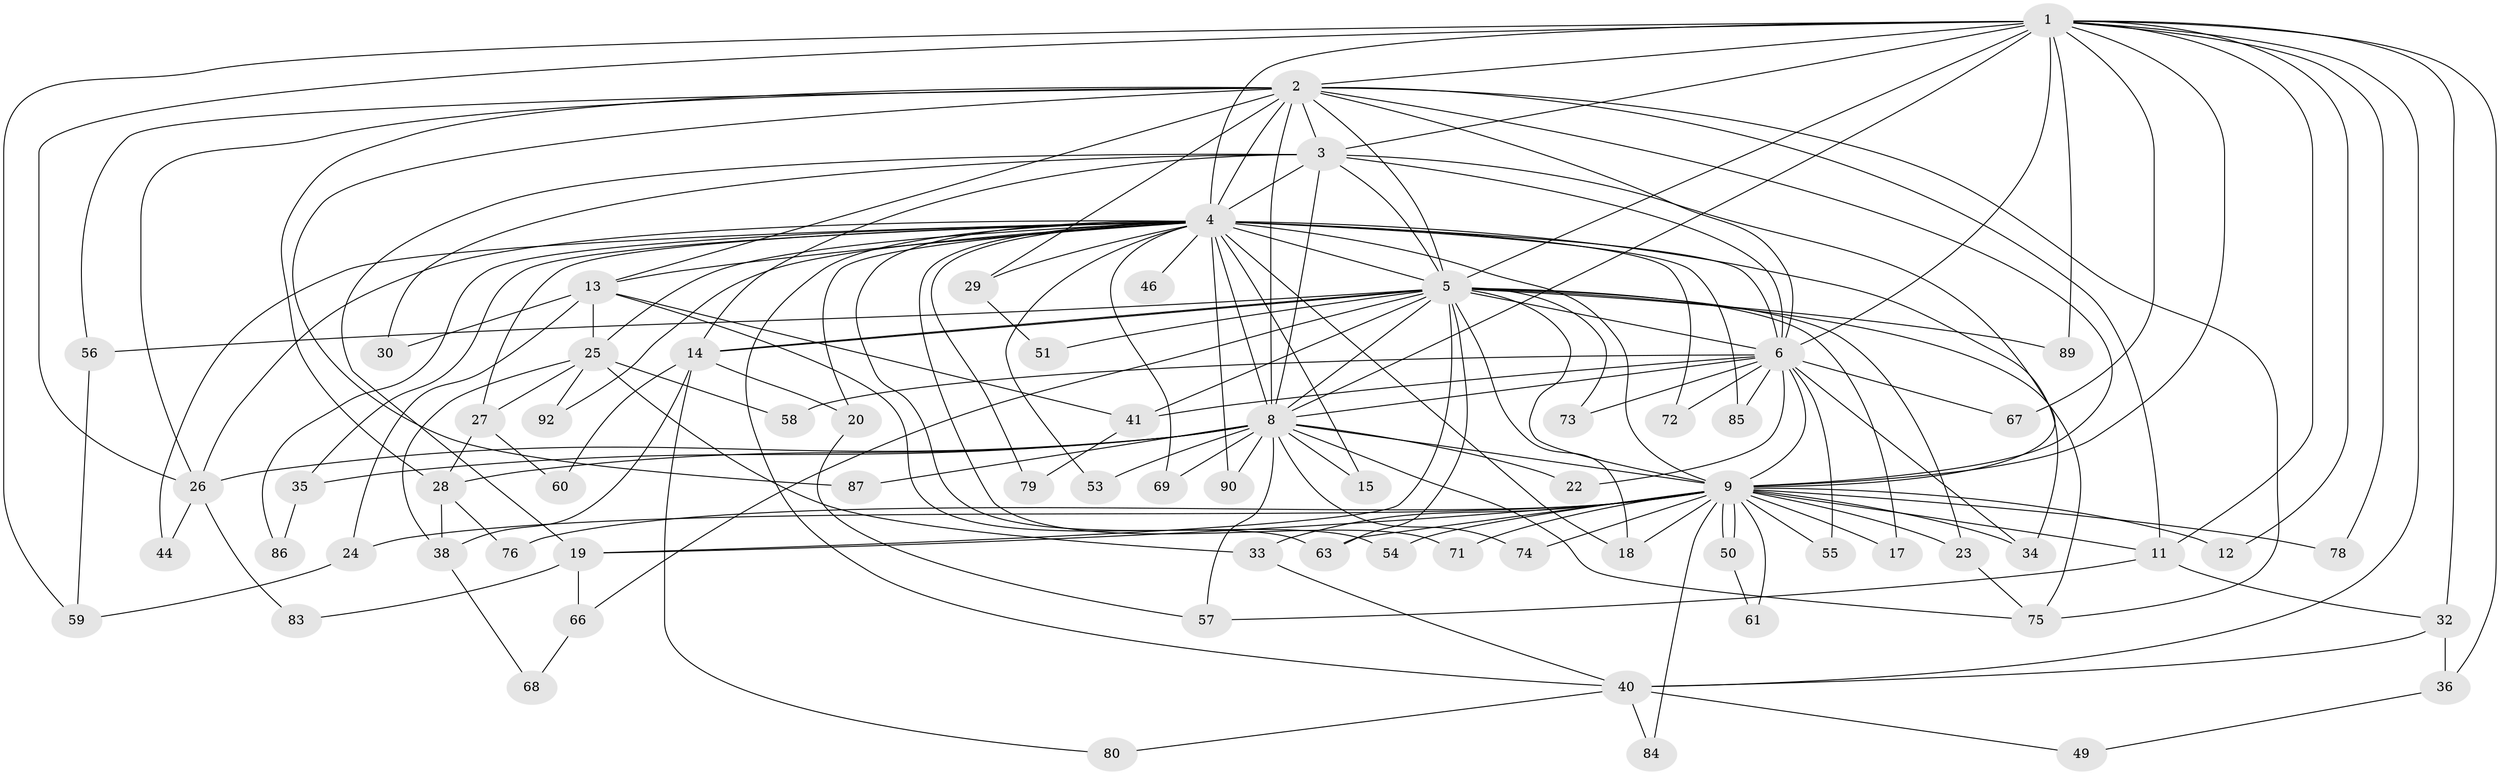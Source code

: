 // original degree distribution, {18: 0.010752688172043012, 11: 0.010752688172043012, 12: 0.010752688172043012, 25: 0.010752688172043012, 22: 0.010752688172043012, 19: 0.010752688172043012, 15: 0.010752688172043012, 21: 0.021505376344086023, 28: 0.010752688172043012, 4: 0.07526881720430108, 2: 0.5161290322580645, 8: 0.021505376344086023, 6: 0.021505376344086023, 3: 0.22580645161290322, 5: 0.03225806451612903}
// Generated by graph-tools (version 1.1) at 2025/41/03/06/25 10:41:38]
// undirected, 70 vertices, 168 edges
graph export_dot {
graph [start="1"]
  node [color=gray90,style=filled];
  1 [super="+64"];
  2 [super="+7"];
  3;
  4 [super="+10"];
  5 [super="+45"];
  6 [super="+37"];
  8 [super="+77"];
  9 [super="+48"];
  11 [super="+39"];
  12;
  13 [super="+31"];
  14 [super="+16"];
  15;
  17;
  18 [super="+21"];
  19 [super="+42"];
  20;
  22;
  23;
  24;
  25 [super="+62"];
  26 [super="+47"];
  27 [super="+70"];
  28;
  29;
  30;
  32;
  33 [super="+65"];
  34;
  35;
  36;
  38 [super="+81"];
  40 [super="+43"];
  41 [super="+52"];
  44;
  46;
  49;
  50;
  51;
  53;
  54;
  55;
  56;
  57 [super="+91"];
  58;
  59 [super="+93"];
  60;
  61;
  63 [super="+88"];
  66;
  67;
  68;
  69;
  71;
  72;
  73;
  74;
  75 [super="+82"];
  76;
  78;
  79;
  80;
  83;
  84;
  85;
  86;
  87;
  89;
  90;
  92;
  1 -- 2 [weight=2];
  1 -- 3;
  1 -- 4 [weight=2];
  1 -- 5;
  1 -- 6;
  1 -- 8;
  1 -- 9;
  1 -- 11;
  1 -- 12;
  1 -- 32;
  1 -- 36;
  1 -- 40;
  1 -- 59;
  1 -- 67;
  1 -- 78;
  1 -- 89;
  1 -- 26;
  2 -- 3 [weight=2];
  2 -- 4 [weight=4];
  2 -- 5 [weight=2];
  2 -- 6 [weight=2];
  2 -- 8 [weight=2];
  2 -- 9 [weight=2];
  2 -- 28;
  2 -- 56;
  2 -- 11;
  2 -- 87;
  2 -- 26;
  2 -- 29;
  2 -- 75;
  2 -- 13;
  3 -- 4 [weight=2];
  3 -- 5;
  3 -- 6;
  3 -- 8;
  3 -- 9;
  3 -- 19;
  3 -- 30;
  3 -- 14;
  4 -- 5 [weight=3];
  4 -- 6 [weight=3];
  4 -- 8 [weight=2];
  4 -- 9 [weight=2];
  4 -- 15;
  4 -- 18;
  4 -- 20;
  4 -- 26;
  4 -- 29;
  4 -- 35;
  4 -- 44;
  4 -- 46 [weight=2];
  4 -- 54;
  4 -- 69;
  4 -- 71;
  4 -- 72;
  4 -- 79;
  4 -- 86;
  4 -- 92;
  4 -- 34;
  4 -- 13;
  4 -- 53;
  4 -- 85;
  4 -- 25;
  4 -- 90;
  4 -- 27;
  4 -- 40;
  5 -- 6;
  5 -- 8;
  5 -- 9;
  5 -- 14;
  5 -- 14;
  5 -- 17;
  5 -- 19;
  5 -- 23;
  5 -- 41;
  5 -- 56;
  5 -- 73;
  5 -- 75;
  5 -- 89;
  5 -- 51;
  5 -- 66;
  5 -- 63;
  5 -- 18;
  6 -- 8;
  6 -- 9;
  6 -- 22;
  6 -- 34;
  6 -- 41;
  6 -- 55;
  6 -- 58;
  6 -- 67;
  6 -- 72;
  6 -- 73;
  6 -- 85;
  8 -- 9;
  8 -- 15;
  8 -- 22;
  8 -- 28;
  8 -- 35;
  8 -- 53;
  8 -- 57;
  8 -- 69;
  8 -- 74;
  8 -- 87;
  8 -- 90;
  8 -- 75;
  8 -- 26;
  9 -- 12;
  9 -- 17;
  9 -- 18;
  9 -- 23;
  9 -- 24;
  9 -- 33;
  9 -- 50;
  9 -- 50;
  9 -- 54;
  9 -- 55;
  9 -- 61;
  9 -- 63;
  9 -- 71;
  9 -- 74;
  9 -- 76;
  9 -- 78;
  9 -- 34;
  9 -- 84;
  9 -- 19;
  9 -- 11;
  11 -- 32;
  11 -- 57;
  13 -- 24;
  13 -- 30;
  13 -- 63;
  13 -- 41;
  13 -- 25;
  14 -- 20;
  14 -- 60;
  14 -- 80;
  14 -- 38;
  19 -- 66;
  19 -- 83;
  20 -- 57;
  23 -- 75;
  24 -- 59;
  25 -- 27;
  25 -- 33;
  25 -- 38;
  25 -- 58;
  25 -- 92;
  26 -- 44;
  26 -- 83;
  27 -- 60;
  27 -- 28;
  28 -- 38;
  28 -- 76;
  29 -- 51;
  32 -- 36;
  32 -- 40;
  33 -- 40;
  35 -- 86;
  36 -- 49;
  38 -- 68;
  40 -- 80;
  40 -- 84;
  40 -- 49;
  41 -- 79;
  50 -- 61;
  56 -- 59;
  66 -- 68;
}
